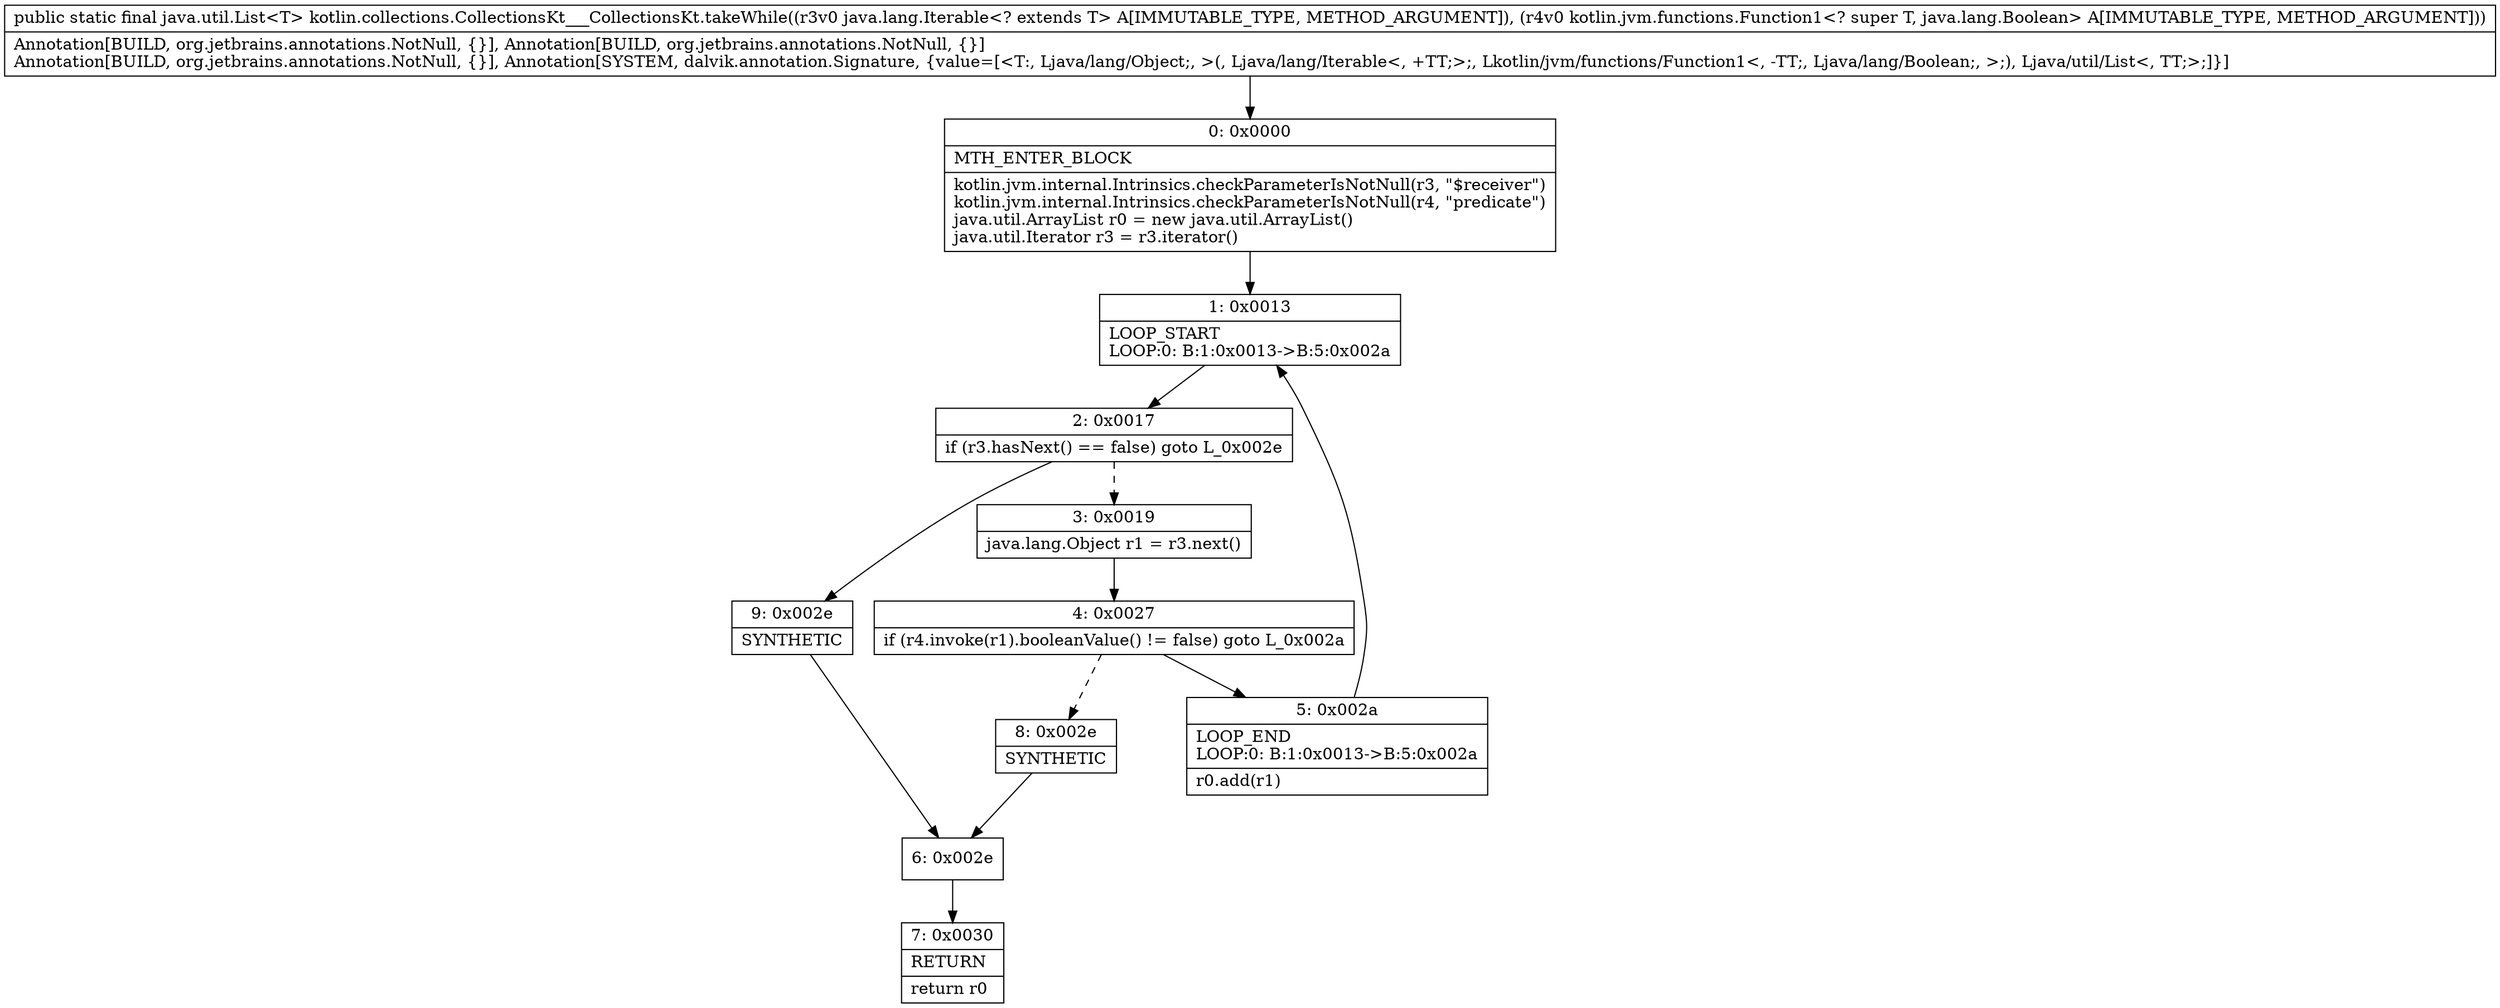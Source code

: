 digraph "CFG forkotlin.collections.CollectionsKt___CollectionsKt.takeWhile(Ljava\/lang\/Iterable;Lkotlin\/jvm\/functions\/Function1;)Ljava\/util\/List;" {
Node_0 [shape=record,label="{0\:\ 0x0000|MTH_ENTER_BLOCK\l|kotlin.jvm.internal.Intrinsics.checkParameterIsNotNull(r3, \"$receiver\")\lkotlin.jvm.internal.Intrinsics.checkParameterIsNotNull(r4, \"predicate\")\ljava.util.ArrayList r0 = new java.util.ArrayList()\ljava.util.Iterator r3 = r3.iterator()\l}"];
Node_1 [shape=record,label="{1\:\ 0x0013|LOOP_START\lLOOP:0: B:1:0x0013\-\>B:5:0x002a\l}"];
Node_2 [shape=record,label="{2\:\ 0x0017|if (r3.hasNext() == false) goto L_0x002e\l}"];
Node_3 [shape=record,label="{3\:\ 0x0019|java.lang.Object r1 = r3.next()\l}"];
Node_4 [shape=record,label="{4\:\ 0x0027|if (r4.invoke(r1).booleanValue() != false) goto L_0x002a\l}"];
Node_5 [shape=record,label="{5\:\ 0x002a|LOOP_END\lLOOP:0: B:1:0x0013\-\>B:5:0x002a\l|r0.add(r1)\l}"];
Node_6 [shape=record,label="{6\:\ 0x002e}"];
Node_7 [shape=record,label="{7\:\ 0x0030|RETURN\l|return r0\l}"];
Node_8 [shape=record,label="{8\:\ 0x002e|SYNTHETIC\l}"];
Node_9 [shape=record,label="{9\:\ 0x002e|SYNTHETIC\l}"];
MethodNode[shape=record,label="{public static final java.util.List\<T\> kotlin.collections.CollectionsKt___CollectionsKt.takeWhile((r3v0 java.lang.Iterable\<? extends T\> A[IMMUTABLE_TYPE, METHOD_ARGUMENT]), (r4v0 kotlin.jvm.functions.Function1\<? super T, java.lang.Boolean\> A[IMMUTABLE_TYPE, METHOD_ARGUMENT]))  | Annotation[BUILD, org.jetbrains.annotations.NotNull, \{\}], Annotation[BUILD, org.jetbrains.annotations.NotNull, \{\}]\lAnnotation[BUILD, org.jetbrains.annotations.NotNull, \{\}], Annotation[SYSTEM, dalvik.annotation.Signature, \{value=[\<T:, Ljava\/lang\/Object;, \>(, Ljava\/lang\/Iterable\<, +TT;\>;, Lkotlin\/jvm\/functions\/Function1\<, \-TT;, Ljava\/lang\/Boolean;, \>;), Ljava\/util\/List\<, TT;\>;]\}]\l}"];
MethodNode -> Node_0;
Node_0 -> Node_1;
Node_1 -> Node_2;
Node_2 -> Node_3[style=dashed];
Node_2 -> Node_9;
Node_3 -> Node_4;
Node_4 -> Node_5;
Node_4 -> Node_8[style=dashed];
Node_5 -> Node_1;
Node_6 -> Node_7;
Node_8 -> Node_6;
Node_9 -> Node_6;
}

